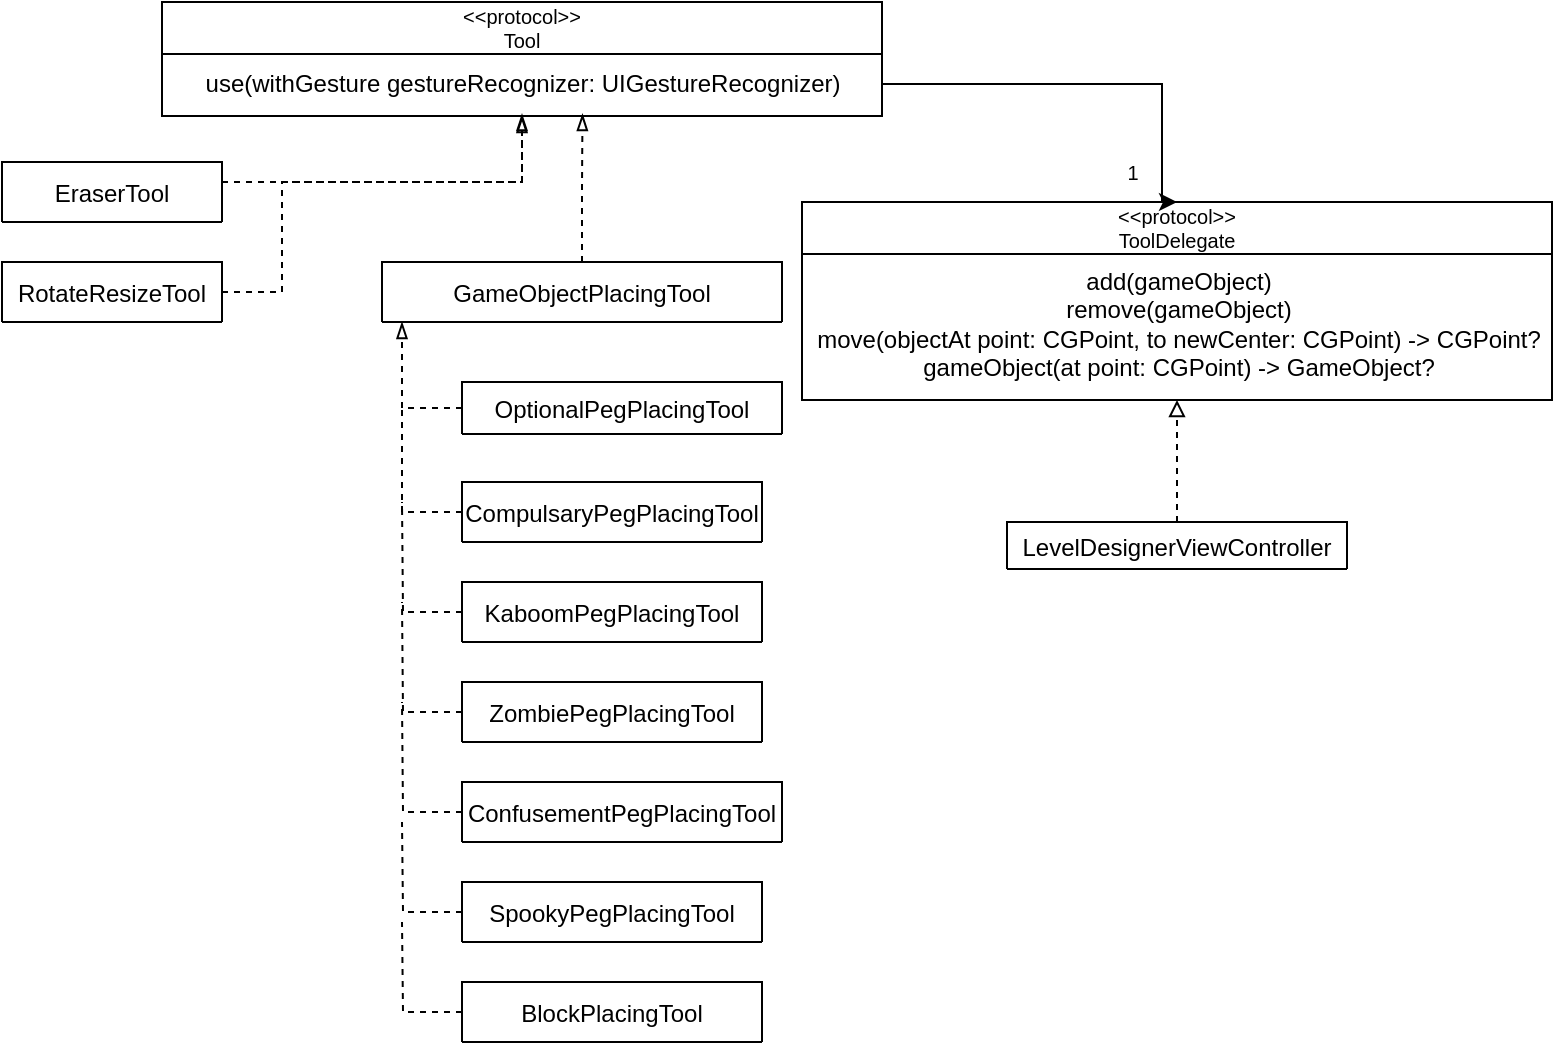 <mxfile version="20.8.10" type="device"><diagram id="C5RBs43oDa-KdzZeNtuy" name="Page-1"><mxGraphModel dx="984" dy="634" grid="1" gridSize="10" guides="1" tooltips="1" connect="1" arrows="1" fold="1" page="1" pageScale="1" pageWidth="827" pageHeight="1169" background="#ffffff" math="0" shadow="0"><root><mxCell id="WIyWlLk6GJQsqaUBKTNV-0"/><mxCell id="WIyWlLk6GJQsqaUBKTNV-1" parent="WIyWlLk6GJQsqaUBKTNV-0"/><mxCell id="jS21VmRBYEBNAtT8kXYL-32" style="edgeStyle=orthogonalEdgeStyle;rounded=0;orthogonalLoop=1;jettySize=auto;html=1;entryX=0.5;entryY=1;entryDx=0;entryDy=0;fontSize=10;endArrow=block;endFill=0;strokeColor=default;dashed=1;" parent="WIyWlLk6GJQsqaUBKTNV-1" source="zkfFHV4jXpPFQw0GAbJ--0" target="jS21VmRBYEBNAtT8kXYL-23" edge="1"><mxGeometry relative="1" as="geometry"/></mxCell><mxCell id="zkfFHV4jXpPFQw0GAbJ--0" value="LevelDesignerViewController" style="swimlane;fontStyle=0;align=center;verticalAlign=middle;childLayout=stackLayout;horizontal=1;startSize=47;horizontalStack=0;resizeParent=1;resizeLast=0;collapsible=1;marginBottom=0;rounded=0;shadow=0;strokeWidth=1;" parent="WIyWlLk6GJQsqaUBKTNV-1" vertex="1"><mxGeometry x="522.5" y="310" width="170" height="23.5" as="geometry"><mxRectangle x="230" y="140" width="160" height="26" as="alternateBounds"/></mxGeometry></mxCell><mxCell id="zkfFHV4jXpPFQw0GAbJ--13" value="&lt;&lt;protocol&gt;&gt;&#10;Tool" style="swimlane;fontStyle=0;align=center;verticalAlign=middle;childLayout=stackLayout;horizontal=1;startSize=26;horizontalStack=0;resizeParent=1;resizeLast=0;collapsible=1;marginBottom=0;rounded=0;shadow=0;strokeWidth=1;swimlaneLine=1;fontSize=10;" parent="WIyWlLk6GJQsqaUBKTNV-1" vertex="1"><mxGeometry x="100" y="50" width="360" height="57" as="geometry"><mxRectangle x="310" y="390" width="170" height="26" as="alternateBounds"/></mxGeometry></mxCell><mxCell id="jS21VmRBYEBNAtT8kXYL-10" value="use(withGesture gestureRecognizer: UIGestureRecognizer)" style="text;html=1;align=center;verticalAlign=middle;resizable=0;points=[];autosize=1;strokeColor=none;fillColor=none;" parent="zkfFHV4jXpPFQw0GAbJ--13" vertex="1"><mxGeometry y="26" width="360" height="30" as="geometry"/></mxCell><mxCell id="MCmEVrvfdRlsmrMXNWyP-24" style="edgeStyle=orthogonalEdgeStyle;rounded=0;orthogonalLoop=1;jettySize=auto;html=1;dashed=1;endArrow=blockThin;endFill=0;entryX=0.584;entryY=0.999;entryDx=0;entryDy=0;entryPerimeter=0;" parent="WIyWlLk6GJQsqaUBKTNV-1" source="zkfFHV4jXpPFQw0GAbJ--17" target="jS21VmRBYEBNAtT8kXYL-10" edge="1"><mxGeometry relative="1" as="geometry"><mxPoint x="310" y="110" as="targetPoint"/></mxGeometry></mxCell><mxCell id="zkfFHV4jXpPFQw0GAbJ--17" value="GameObjectPlacingTool" style="swimlane;fontStyle=0;align=center;verticalAlign=middle;childLayout=stackLayout;horizontal=1;startSize=34;horizontalStack=0;resizeParent=1;resizeLast=0;collapsible=1;marginBottom=0;rounded=0;shadow=0;strokeWidth=1;" parent="WIyWlLk6GJQsqaUBKTNV-1" vertex="1"><mxGeometry x="210" y="180" width="200" height="30" as="geometry"><mxRectangle x="550" y="140" width="160" height="26" as="alternateBounds"/></mxGeometry></mxCell><mxCell id="MCmEVrvfdRlsmrMXNWyP-13" style="edgeStyle=orthogonalEdgeStyle;rounded=0;orthogonalLoop=1;jettySize=auto;html=1;dashed=1;endArrow=blockThin;endFill=0;" parent="WIyWlLk6GJQsqaUBKTNV-1" source="jS21VmRBYEBNAtT8kXYL-21" edge="1"><mxGeometry relative="1" as="geometry"><mxPoint x="220" y="210" as="targetPoint"/><Array as="points"><mxPoint x="220" y="253"/><mxPoint x="220" y="210"/></Array></mxGeometry></mxCell><mxCell id="jS21VmRBYEBNAtT8kXYL-21" value="OptionalPegPlacingTool" style="swimlane;fontStyle=0;align=center;verticalAlign=middle;childLayout=stackLayout;horizontal=1;startSize=34;horizontalStack=0;resizeParent=1;resizeLast=0;collapsible=1;marginBottom=0;rounded=0;shadow=0;strokeWidth=1;" parent="WIyWlLk6GJQsqaUBKTNV-1" vertex="1" collapsed="1"><mxGeometry x="250" y="240" width="160" height="26" as="geometry"><mxRectangle x="210" y="240" width="150" height="30" as="alternateBounds"/></mxGeometry></mxCell><mxCell id="MCmEVrvfdRlsmrMXNWyP-20" style="edgeStyle=orthogonalEdgeStyle;rounded=0;orthogonalLoop=1;jettySize=auto;html=1;entryX=0.5;entryY=1;entryDx=0;entryDy=0;dashed=1;endArrow=blockThin;endFill=0;" parent="WIyWlLk6GJQsqaUBKTNV-1" source="jS21VmRBYEBNAtT8kXYL-22" target="zkfFHV4jXpPFQw0GAbJ--13" edge="1"><mxGeometry relative="1" as="geometry"><Array as="points"><mxPoint x="280" y="140"/></Array></mxGeometry></mxCell><mxCell id="jS21VmRBYEBNAtT8kXYL-22" value="EraserTool" style="swimlane;fontStyle=0;align=center;verticalAlign=middle;childLayout=stackLayout;horizontal=1;startSize=34;horizontalStack=0;resizeParent=1;resizeLast=0;collapsible=1;marginBottom=0;rounded=0;shadow=0;strokeWidth=1;" parent="WIyWlLk6GJQsqaUBKTNV-1" vertex="1"><mxGeometry x="20" y="130" width="110" height="30" as="geometry"><mxRectangle x="290" y="260" width="160" height="26" as="alternateBounds"/></mxGeometry></mxCell><mxCell id="jS21VmRBYEBNAtT8kXYL-23" value="&lt;&lt;protocol&gt;&gt;&#10;ToolDelegate" style="swimlane;fontStyle=0;align=center;verticalAlign=middle;childLayout=stackLayout;horizontal=1;startSize=26;horizontalStack=0;resizeParent=1;resizeLast=0;collapsible=1;marginBottom=0;rounded=0;shadow=0;strokeWidth=1;swimlaneLine=1;fontSize=10;" parent="WIyWlLk6GJQsqaUBKTNV-1" vertex="1"><mxGeometry x="420" y="150" width="375" height="99" as="geometry"><mxRectangle x="310" y="390" width="170" height="26" as="alternateBounds"/></mxGeometry></mxCell><mxCell id="jS21VmRBYEBNAtT8kXYL-24" value="add(gameObject)&lt;br&gt;remove(gameObject)&lt;br&gt;move(objectAt point: CGPoint, to newCenter: CGPoint) -&amp;gt; CGPoint?&lt;br&gt;gameObject(at point: CGPoint) -&amp;gt; GameObject?" style="text;html=1;align=center;verticalAlign=middle;resizable=0;points=[];autosize=1;strokeColor=none;fillColor=none;" parent="jS21VmRBYEBNAtT8kXYL-23" vertex="1"><mxGeometry y="26" width="375" height="70" as="geometry"/></mxCell><mxCell id="jS21VmRBYEBNAtT8kXYL-30" style="edgeStyle=orthogonalEdgeStyle;rounded=0;orthogonalLoop=1;jettySize=auto;html=1;entryX=0.5;entryY=0;entryDx=0;entryDy=0;fontSize=10;endArrow=classic;endFill=1;" parent="WIyWlLk6GJQsqaUBKTNV-1" source="jS21VmRBYEBNAtT8kXYL-10" target="jS21VmRBYEBNAtT8kXYL-23" edge="1"><mxGeometry relative="1" as="geometry"><Array as="points"><mxPoint x="600" y="91"/></Array></mxGeometry></mxCell><mxCell id="jS21VmRBYEBNAtT8kXYL-31" value="1" style="text;html=1;align=center;verticalAlign=middle;resizable=0;points=[];autosize=1;strokeColor=none;fillColor=none;fontSize=10;" parent="WIyWlLk6GJQsqaUBKTNV-1" vertex="1"><mxGeometry x="570" y="120" width="30" height="30" as="geometry"/></mxCell><mxCell id="MCmEVrvfdRlsmrMXNWyP-14" style="edgeStyle=orthogonalEdgeStyle;rounded=0;orthogonalLoop=1;jettySize=auto;html=1;dashed=1;endArrow=none;endFill=0;" parent="WIyWlLk6GJQsqaUBKTNV-1" source="MCmEVrvfdRlsmrMXNWyP-0" edge="1"><mxGeometry relative="1" as="geometry"><mxPoint x="220" y="300" as="targetPoint"/></mxGeometry></mxCell><mxCell id="MCmEVrvfdRlsmrMXNWyP-0" value="KaboomPegPlacingTool" style="swimlane;fontStyle=0;align=center;verticalAlign=middle;childLayout=stackLayout;horizontal=1;startSize=34;horizontalStack=0;resizeParent=1;resizeLast=0;collapsible=1;marginBottom=0;rounded=0;shadow=0;strokeWidth=1;" parent="WIyWlLk6GJQsqaUBKTNV-1" vertex="1"><mxGeometry x="250" y="340" width="150" height="30" as="geometry"><mxRectangle x="160" y="260" width="160" height="26" as="alternateBounds"/></mxGeometry></mxCell><mxCell id="MCmEVrvfdRlsmrMXNWyP-12" style="edgeStyle=orthogonalEdgeStyle;rounded=0;orthogonalLoop=1;jettySize=auto;html=1;dashed=1;endArrow=none;endFill=0;" parent="WIyWlLk6GJQsqaUBKTNV-1" source="MCmEVrvfdRlsmrMXNWyP-1" edge="1"><mxGeometry relative="1" as="geometry"><mxPoint x="220" y="250" as="targetPoint"/><Array as="points"><mxPoint x="220" y="305"/></Array></mxGeometry></mxCell><mxCell id="MCmEVrvfdRlsmrMXNWyP-1" value="CompulsaryPegPlacingTool" style="swimlane;fontStyle=0;align=center;verticalAlign=middle;childLayout=stackLayout;horizontal=1;startSize=34;horizontalStack=0;resizeParent=1;resizeLast=0;collapsible=1;marginBottom=0;rounded=0;shadow=0;strokeWidth=1;" parent="WIyWlLk6GJQsqaUBKTNV-1" vertex="1"><mxGeometry x="250" y="290" width="150" height="30" as="geometry"><mxRectangle x="210" y="290" width="160" height="26" as="alternateBounds"/></mxGeometry></mxCell><mxCell id="MCmEVrvfdRlsmrMXNWyP-15" style="edgeStyle=orthogonalEdgeStyle;rounded=0;orthogonalLoop=1;jettySize=auto;html=1;dashed=1;endArrow=none;endFill=0;" parent="WIyWlLk6GJQsqaUBKTNV-1" source="MCmEVrvfdRlsmrMXNWyP-7" edge="1"><mxGeometry relative="1" as="geometry"><mxPoint x="220" y="350" as="targetPoint"/></mxGeometry></mxCell><mxCell id="MCmEVrvfdRlsmrMXNWyP-7" value="ZombiePegPlacingTool" style="swimlane;fontStyle=0;align=center;verticalAlign=middle;childLayout=stackLayout;horizontal=1;startSize=34;horizontalStack=0;resizeParent=1;resizeLast=0;collapsible=1;marginBottom=0;rounded=0;shadow=0;strokeWidth=1;" parent="WIyWlLk6GJQsqaUBKTNV-1" vertex="1"><mxGeometry x="250" y="390" width="150" height="30" as="geometry"><mxRectangle x="160" y="260" width="160" height="26" as="alternateBounds"/></mxGeometry></mxCell><mxCell id="MCmEVrvfdRlsmrMXNWyP-16" style="edgeStyle=orthogonalEdgeStyle;rounded=0;orthogonalLoop=1;jettySize=auto;html=1;dashed=1;endArrow=none;endFill=0;" parent="WIyWlLk6GJQsqaUBKTNV-1" source="MCmEVrvfdRlsmrMXNWyP-8" edge="1"><mxGeometry relative="1" as="geometry"><mxPoint x="220" y="400" as="targetPoint"/></mxGeometry></mxCell><mxCell id="MCmEVrvfdRlsmrMXNWyP-8" value="ConfusementPegPlacingTool" style="swimlane;fontStyle=0;align=center;verticalAlign=middle;childLayout=stackLayout;horizontal=1;startSize=34;horizontalStack=0;resizeParent=1;resizeLast=0;collapsible=1;marginBottom=0;rounded=0;shadow=0;strokeWidth=1;" parent="WIyWlLk6GJQsqaUBKTNV-1" vertex="1"><mxGeometry x="250" y="440" width="160" height="30" as="geometry"><mxRectangle x="160" y="260" width="160" height="26" as="alternateBounds"/></mxGeometry></mxCell><mxCell id="MCmEVrvfdRlsmrMXNWyP-17" style="edgeStyle=orthogonalEdgeStyle;rounded=0;orthogonalLoop=1;jettySize=auto;html=1;dashed=1;endArrow=none;endFill=0;" parent="WIyWlLk6GJQsqaUBKTNV-1" source="MCmEVrvfdRlsmrMXNWyP-9" edge="1"><mxGeometry relative="1" as="geometry"><mxPoint x="220" y="460" as="targetPoint"/></mxGeometry></mxCell><mxCell id="MCmEVrvfdRlsmrMXNWyP-9" value="SpookyPegPlacingTool" style="swimlane;fontStyle=0;align=center;verticalAlign=middle;childLayout=stackLayout;horizontal=1;startSize=34;horizontalStack=0;resizeParent=1;resizeLast=0;collapsible=1;marginBottom=0;rounded=0;shadow=0;strokeWidth=1;" parent="WIyWlLk6GJQsqaUBKTNV-1" vertex="1"><mxGeometry x="250" y="490" width="150" height="30" as="geometry"><mxRectangle x="160" y="260" width="160" height="26" as="alternateBounds"/></mxGeometry></mxCell><mxCell id="MCmEVrvfdRlsmrMXNWyP-18" style="edgeStyle=orthogonalEdgeStyle;rounded=0;orthogonalLoop=1;jettySize=auto;html=1;dashed=1;endArrow=none;endFill=0;" parent="WIyWlLk6GJQsqaUBKTNV-1" source="MCmEVrvfdRlsmrMXNWyP-10" edge="1"><mxGeometry relative="1" as="geometry"><mxPoint x="220" y="510" as="targetPoint"/></mxGeometry></mxCell><mxCell id="MCmEVrvfdRlsmrMXNWyP-10" value="BlockPlacingTool" style="swimlane;fontStyle=0;align=center;verticalAlign=middle;childLayout=stackLayout;horizontal=1;startSize=34;horizontalStack=0;resizeParent=1;resizeLast=0;collapsible=1;marginBottom=0;rounded=0;shadow=0;strokeWidth=1;" parent="WIyWlLk6GJQsqaUBKTNV-1" vertex="1"><mxGeometry x="250" y="540" width="150" height="30" as="geometry"><mxRectangle x="160" y="260" width="160" height="26" as="alternateBounds"/></mxGeometry></mxCell><mxCell id="MCmEVrvfdRlsmrMXNWyP-22" style="edgeStyle=orthogonalEdgeStyle;rounded=0;orthogonalLoop=1;jettySize=auto;html=1;dashed=1;endArrow=blockThin;endFill=0;" parent="WIyWlLk6GJQsqaUBKTNV-1" source="MCmEVrvfdRlsmrMXNWyP-21" target="jS21VmRBYEBNAtT8kXYL-10" edge="1"><mxGeometry relative="1" as="geometry"><mxPoint x="280" y="110" as="targetPoint"/><Array as="points"><mxPoint x="160" y="195"/><mxPoint x="160" y="140"/><mxPoint x="280" y="140"/></Array></mxGeometry></mxCell><mxCell id="MCmEVrvfdRlsmrMXNWyP-21" value="RotateResizeTool" style="swimlane;fontStyle=0;align=center;verticalAlign=middle;childLayout=stackLayout;horizontal=1;startSize=34;horizontalStack=0;resizeParent=1;resizeLast=0;collapsible=1;marginBottom=0;rounded=0;shadow=0;strokeWidth=1;" parent="WIyWlLk6GJQsqaUBKTNV-1" vertex="1"><mxGeometry x="20" y="180" width="110" height="30" as="geometry"><mxRectangle x="290" y="260" width="160" height="26" as="alternateBounds"/></mxGeometry></mxCell></root></mxGraphModel></diagram></mxfile>
